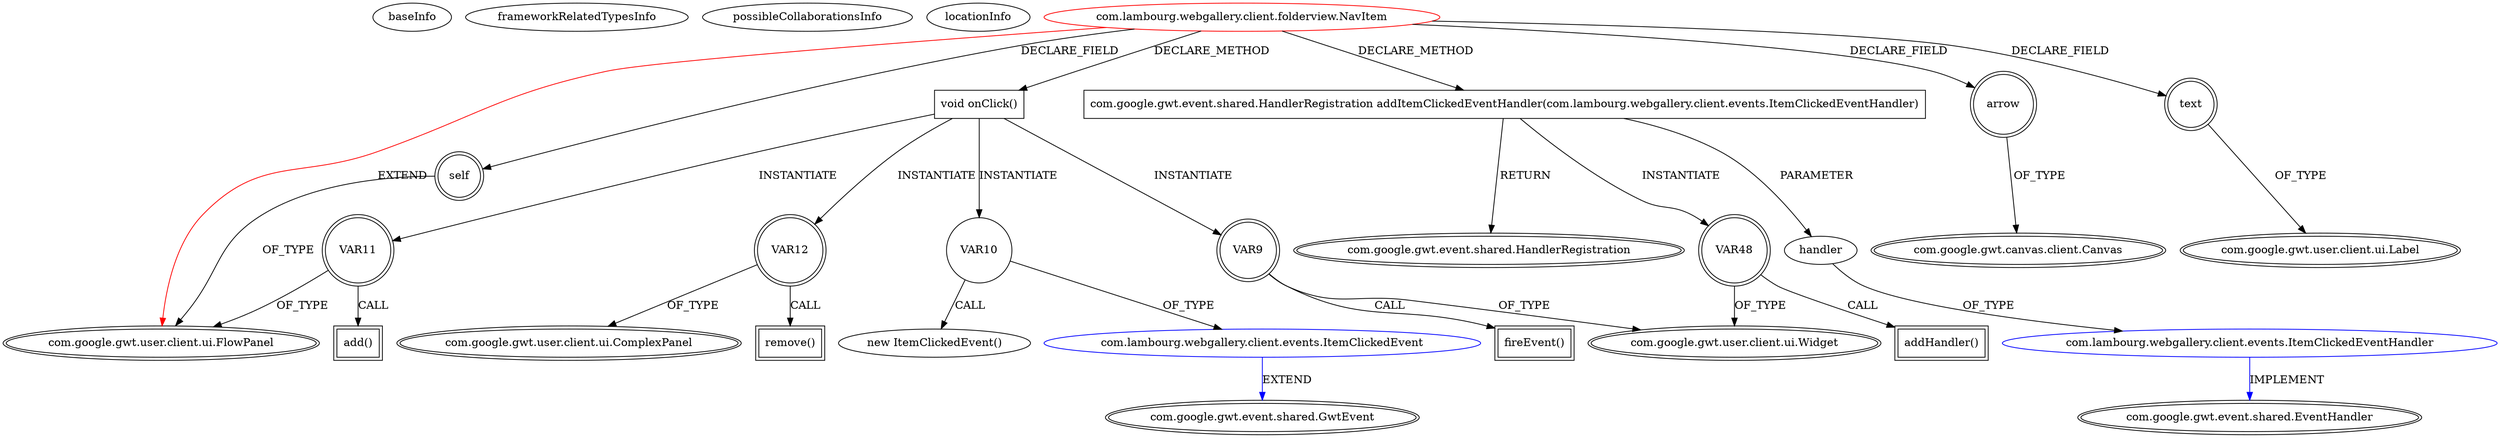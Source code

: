 digraph {
baseInfo[graphId=3513,category="extension_graph",isAnonymous=false,possibleRelation=true]
frameworkRelatedTypesInfo[0="com.google.gwt.user.client.ui.FlowPanel"]
possibleCollaborationsInfo[0="3513~CLIENT_METHOD_DECLARATION-PARAMETER_DECLARATION-~com.google.gwt.user.client.ui.FlowPanel ~com.google.gwt.event.shared.EventHandler ~false~false",1="3513~CLIENT_METHOD_DECLARATION-INSTANTIATION-~com.google.gwt.user.client.ui.FlowPanel ~com.google.gwt.event.shared.GwtEvent ~false~false"]
locationInfo[projectName="lambourg-WebGallery",filePath="/lambourg-WebGallery/WebGallery-master/client/src/com/lambourg/webgallery/client/folderview/NavItem.java",contextSignature="NavItem",graphId="3513"]
0[label="com.lambourg.webgallery.client.folderview.NavItem",vertexType="ROOT_CLIENT_CLASS_DECLARATION",isFrameworkType=false,color=red]
1[label="com.google.gwt.user.client.ui.FlowPanel",vertexType="FRAMEWORK_CLASS_TYPE",isFrameworkType=true,peripheries=2]
2[label="arrow",vertexType="FIELD_DECLARATION",isFrameworkType=true,peripheries=2,shape=circle]
3[label="com.google.gwt.canvas.client.Canvas",vertexType="FRAMEWORK_CLASS_TYPE",isFrameworkType=true,peripheries=2]
4[label="self",vertexType="FIELD_DECLARATION",isFrameworkType=true,peripheries=2,shape=circle]
6[label="text",vertexType="FIELD_DECLARATION",isFrameworkType=true,peripheries=2,shape=circle]
7[label="com.google.gwt.user.client.ui.Label",vertexType="FRAMEWORK_CLASS_TYPE",isFrameworkType=true,peripheries=2]
42[label="void onClick()",vertexType="CLIENT_METHOD_DECLARATION",isFrameworkType=false,shape=box]
43[label="VAR9",vertexType="VARIABLE_EXPRESION",isFrameworkType=true,peripheries=2,shape=circle]
45[label="com.google.gwt.user.client.ui.Widget",vertexType="FRAMEWORK_CLASS_TYPE",isFrameworkType=true,peripheries=2]
44[label="fireEvent()",vertexType="INSIDE_CALL",isFrameworkType=true,peripheries=2,shape=box]
47[label="VAR10",vertexType="VARIABLE_EXPRESION",isFrameworkType=false,shape=circle]
48[label="com.lambourg.webgallery.client.events.ItemClickedEvent",vertexType="REFERENCE_CLIENT_CLASS_DECLARATION",isFrameworkType=false,color=blue]
49[label="com.google.gwt.event.shared.GwtEvent",vertexType="FRAMEWORK_CLASS_TYPE",isFrameworkType=true,peripheries=2]
46[label="new ItemClickedEvent()",vertexType="CONSTRUCTOR_CALL",isFrameworkType=false]
50[label="VAR11",vertexType="VARIABLE_EXPRESION",isFrameworkType=true,peripheries=2,shape=circle]
51[label="add()",vertexType="INSIDE_CALL",isFrameworkType=true,peripheries=2,shape=box]
53[label="VAR12",vertexType="VARIABLE_EXPRESION",isFrameworkType=true,peripheries=2,shape=circle]
55[label="com.google.gwt.user.client.ui.ComplexPanel",vertexType="FRAMEWORK_CLASS_TYPE",isFrameworkType=true,peripheries=2]
54[label="remove()",vertexType="INSIDE_CALL",isFrameworkType=true,peripheries=2,shape=box]
144[label="com.google.gwt.event.shared.HandlerRegistration addItemClickedEventHandler(com.lambourg.webgallery.client.events.ItemClickedEventHandler)",vertexType="CLIENT_METHOD_DECLARATION",isFrameworkType=false,shape=box]
145[label="com.google.gwt.event.shared.HandlerRegistration",vertexType="FRAMEWORK_INTERFACE_TYPE",isFrameworkType=true,peripheries=2]
146[label="handler",vertexType="PARAMETER_DECLARATION",isFrameworkType=false]
147[label="com.lambourg.webgallery.client.events.ItemClickedEventHandler",vertexType="REFERENCE_CLIENT_CLASS_DECLARATION",isFrameworkType=false,color=blue]
148[label="com.google.gwt.event.shared.EventHandler",vertexType="FRAMEWORK_INTERFACE_TYPE",isFrameworkType=true,peripheries=2]
149[label="VAR48",vertexType="VARIABLE_EXPRESION",isFrameworkType=true,peripheries=2,shape=circle]
150[label="addHandler()",vertexType="INSIDE_CALL",isFrameworkType=true,peripheries=2,shape=box]
0->1[label="EXTEND",color=red]
0->2[label="DECLARE_FIELD"]
2->3[label="OF_TYPE"]
0->4[label="DECLARE_FIELD"]
4->1[label="OF_TYPE"]
0->6[label="DECLARE_FIELD"]
6->7[label="OF_TYPE"]
0->42[label="DECLARE_METHOD"]
42->43[label="INSTANTIATE"]
43->45[label="OF_TYPE"]
43->44[label="CALL"]
42->47[label="INSTANTIATE"]
48->49[label="EXTEND",color=blue]
47->48[label="OF_TYPE"]
47->46[label="CALL"]
42->50[label="INSTANTIATE"]
50->1[label="OF_TYPE"]
50->51[label="CALL"]
42->53[label="INSTANTIATE"]
53->55[label="OF_TYPE"]
53->54[label="CALL"]
0->144[label="DECLARE_METHOD"]
144->145[label="RETURN"]
147->148[label="IMPLEMENT",color=blue]
146->147[label="OF_TYPE"]
144->146[label="PARAMETER"]
144->149[label="INSTANTIATE"]
149->45[label="OF_TYPE"]
149->150[label="CALL"]
}
